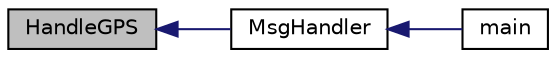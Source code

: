 digraph "HandleGPS"
{
 // INTERACTIVE_SVG=YES
  edge [fontname="Helvetica",fontsize="10",labelfontname="Helvetica",labelfontsize="10"];
  node [fontname="Helvetica",fontsize="10",shape=record];
  rankdir="LR";
  Node59 [label="HandleGPS",height=0.2,width=0.4,color="black", fillcolor="grey75", style="filled", fontcolor="black"];
  Node59 -> Node60 [dir="back",color="midnightblue",fontsize="10",style="solid",fontname="Helvetica"];
  Node60 [label="MsgHandler",height=0.2,width=0.4,color="black", fillcolor="white", style="filled",URL="$zephyr_8h.html#a4420395a38828d6be4aae8646268d258"];
  Node60 -> Node61 [dir="back",color="midnightblue",fontsize="10",style="solid",fontname="Helvetica"];
  Node61 [label="main",height=0.2,width=0.4,color="black", fillcolor="white", style="filled",URL="$zephyr_8c.html#a0ddf1224851353fc92bfbff6f499fa97"];
}
